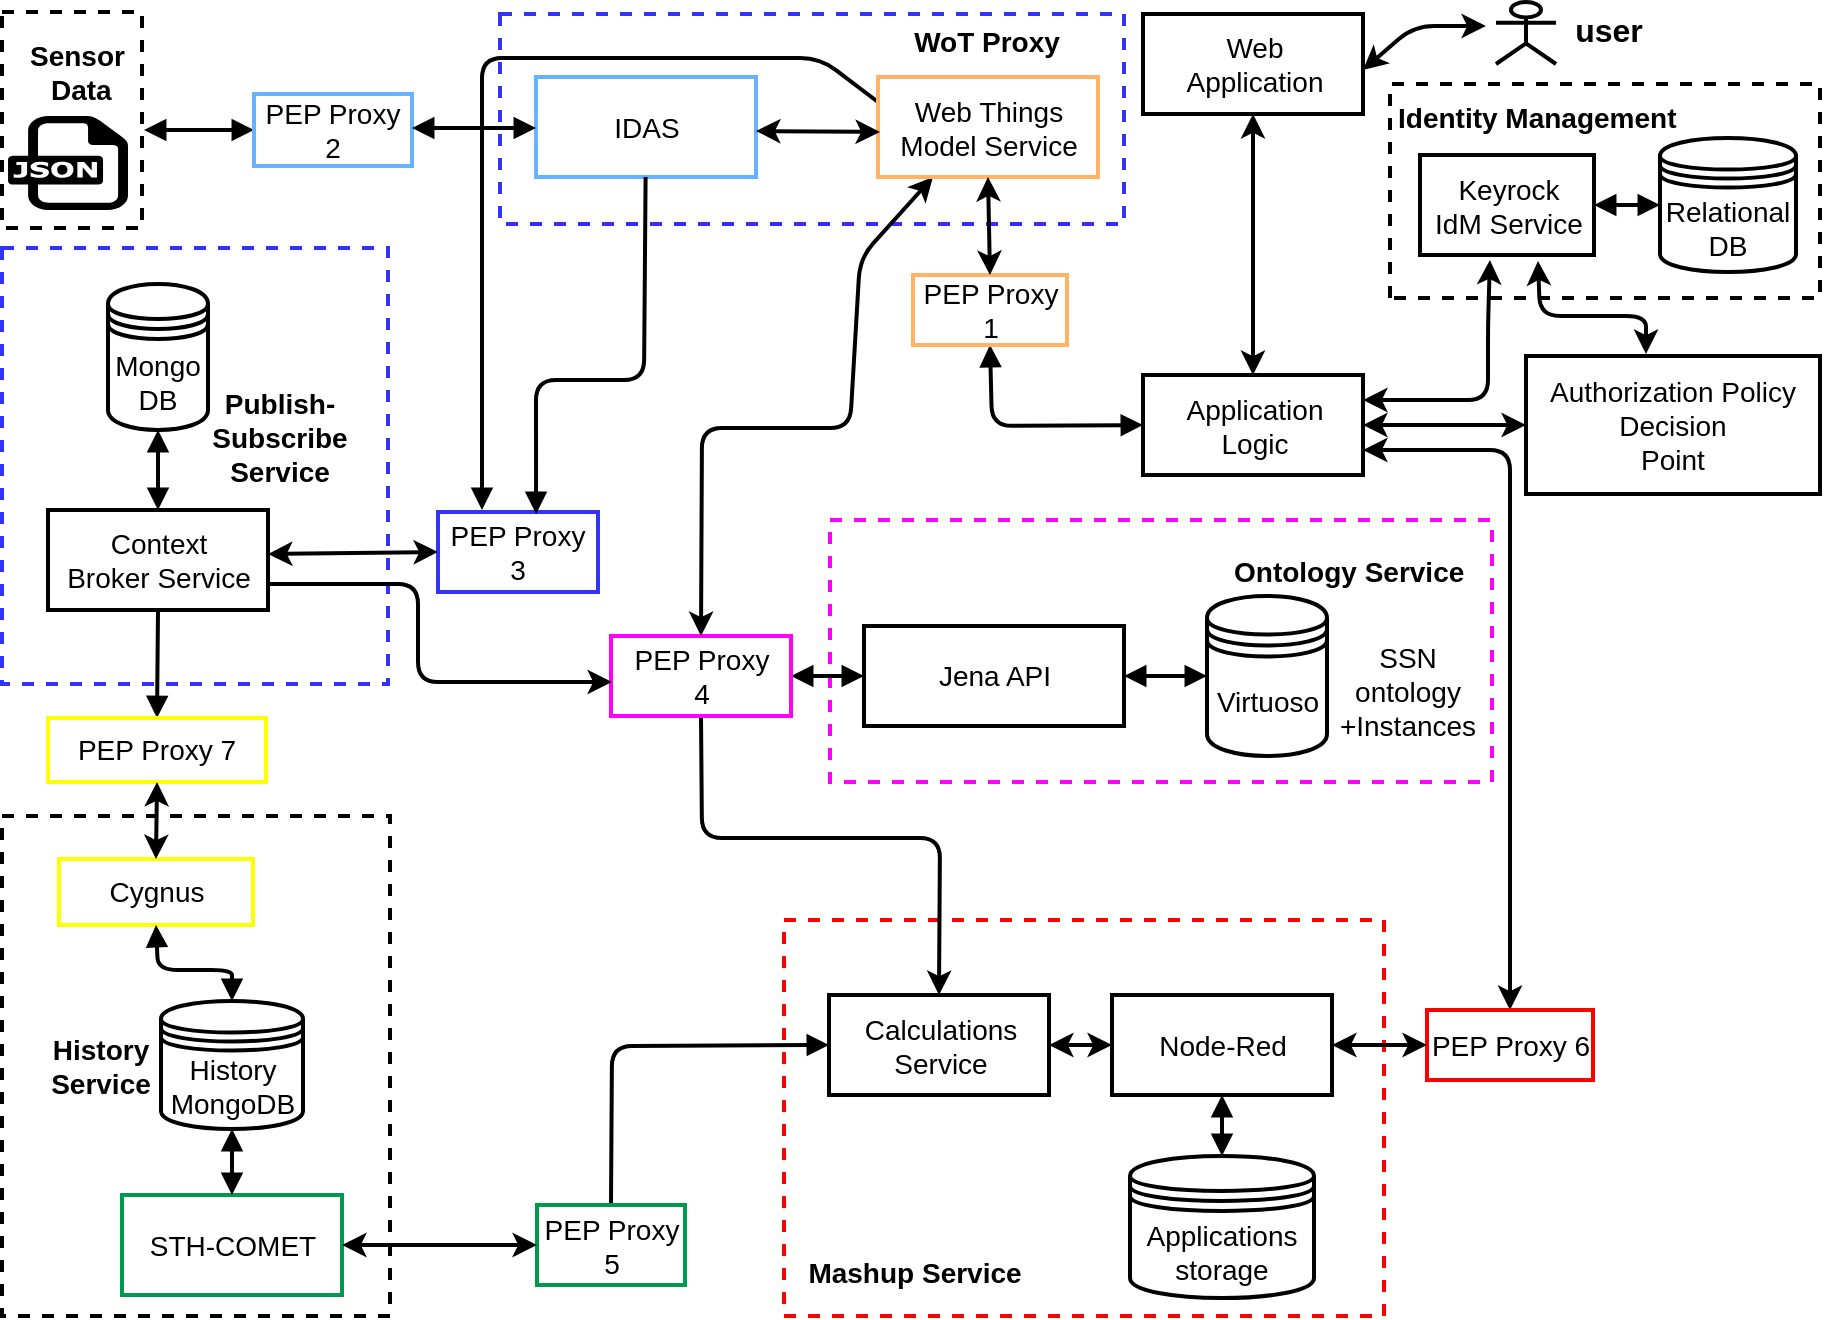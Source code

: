 <mxfile version="12.3.2" type="device" pages="1"><diagram id="S3J-200UauvjydiHUFSg" name="Page-1"><mxGraphModel dx="1106" dy="928" grid="0" gridSize="10" guides="1" tooltips="1" connect="1" arrows="1" fold="1" page="1" pageScale="1" pageWidth="1100" pageHeight="850" math="0" shadow="0"><root><mxCell id="0"/><mxCell id="1" parent="0"/><mxCell id="QMXzsDrr4-e2eE777tZP-18" value="" style="html=1;fontStyle=1;strokeWidth=2;strokeColor=#3333FF;fontSize=14;dashed=1;" parent="1" vertex="1"><mxGeometry x="341" y="107" width="312" height="105" as="geometry"/></mxCell><mxCell id="F23_arSBcMqNNU67kpDD-6" value="&lt;b style=&quot;font-size: 14px;&quot;&gt;History&lt;br style=&quot;font-size: 14px;&quot;&gt;Service&lt;/b&gt;" style="rounded=0;whiteSpace=wrap;html=1;gradientColor=none;spacingLeft=-95;fontSize=14;strokeWidth=2;dashed=1;" parent="1" vertex="1"><mxGeometry x="92" y="508" width="194" height="250" as="geometry"/></mxCell><mxCell id="F23_arSBcMqNNU67kpDD-1" value="&lt;div style=&quot;font-size: 14px;&quot;&gt;&lt;b style=&quot;line-height: 0%; font-size: 14px;&quot;&gt;&lt;font style=&quot;font-size: 14px;&quot;&gt;Ontology Service&lt;/font&gt;&lt;/b&gt;&lt;/div&gt;" style="rounded=0;whiteSpace=wrap;html=1;gradientColor=none;spacing=2;align=left;spacingTop=0;spacingBottom=80;spacingRight=0;spacingLeft=200;fontSize=14;strokeColor=#FF00FF;strokeWidth=2;dashed=1;" parent="1" vertex="1"><mxGeometry x="506" y="360" width="331" height="131" as="geometry"/></mxCell><mxCell id="MF8r7TYJZyMRA8t8aZ72-1" value="" style="html=1;fontStyle=1;strokeWidth=2;strokeColor=#3333FF;fontSize=14;dashed=1;" parent="1" vertex="1"><mxGeometry x="92" y="224" width="193" height="218" as="geometry"/></mxCell><mxCell id="TNMa80cz36dKfXm6TuQF-6" value="Web&lt;br&gt;Application" style="html=1;fontSize=14;strokeWidth=2;" parent="1" vertex="1"><mxGeometry x="662.5" y="107" width="110" height="50" as="geometry"/></mxCell><mxCell id="TNMa80cz36dKfXm6TuQF-9" value="Application&lt;br style=&quot;font-size: 14px;&quot;&gt;Logic" style="html=1;strokeWidth=2;fontSize=14;" parent="1" vertex="1"><mxGeometry x="662.5" y="287.5" width="110" height="50" as="geometry"/></mxCell><mxCell id="TNMa80cz36dKfXm6TuQF-15" value="" style="rounded=0;whiteSpace=wrap;html=1;dashed=1;strokeWidth=2;fontSize=14;" parent="1" vertex="1"><mxGeometry x="92" y="106" width="70" height="108" as="geometry"/></mxCell><mxCell id="TNMa80cz36dKfXm6TuQF-16" value="&lt;div style=&quot;text-align: center; font-size: 14px;&quot;&gt;&lt;span style=&quot;color: rgb(0, 0, 0); font-size: 14px;&quot;&gt;&lt;font style=&quot;font-size: 14px;&quot;&gt;Sensor&amp;nbsp;&lt;/font&gt;&lt;/span&gt;&lt;/div&gt;&lt;font color=&quot;#000000&quot; style=&quot;font-size: 14px;&quot;&gt;&lt;div style=&quot;text-align: center; font-size: 14px;&quot;&gt;&lt;span style=&quot;font-size: 14px;&quot;&gt;Data&lt;/span&gt;&lt;/div&gt;&lt;/font&gt;&lt;div style=&quot;text-align: center; font-size: 14px;&quot;&gt;&lt;br style=&quot;font-size: 14px;&quot;&gt;&lt;/div&gt;" style="text;html=1;align=left;verticalAlign=top;fontColor=#4277BB;shadow=0;dashed=0;strokeColor=none;fillColor=none;labelBackgroundColor=none;fontStyle=1;fontSize=14;spacingLeft=5;strokeWidth=2;" parent="1" vertex="1"><mxGeometry x="98.5" y="113" width="57" height="53" as="geometry"/></mxCell><mxCell id="TNMa80cz36dKfXm6TuQF-17" value="" style="dashed=0;outlineConnect=0;html=1;align=center;labelPosition=center;verticalLabelPosition=bottom;verticalAlign=top;shape=mxgraph.weblogos.json;strokeWidth=2;fontSize=14;" parent="1" vertex="1"><mxGeometry x="95" y="158" width="60" height="47" as="geometry"/></mxCell><mxCell id="TNMa80cz36dKfXm6TuQF-24" value="Context&lt;br style=&quot;font-size: 14px&quot;&gt;Broker Service" style="html=1;strokeWidth=2;fontSize=14;" parent="1" vertex="1"><mxGeometry x="115" y="355" width="110" height="50" as="geometry"/></mxCell><mxCell id="TNMa80cz36dKfXm6TuQF-29" value="Mongo&lt;br style=&quot;font-size: 14px&quot;&gt;DB" style="shape=datastore;whiteSpace=wrap;html=1;fontSize=14;strokeWidth=2;" parent="1" vertex="1"><mxGeometry x="145" y="242" width="50" height="73" as="geometry"/></mxCell><mxCell id="TNMa80cz36dKfXm6TuQF-30" value="" style="endArrow=block;startArrow=block;endFill=1;startFill=1;html=1;exitX=0.5;exitY=1;exitDx=0;exitDy=0;entryX=0.5;entryY=0;entryDx=0;entryDy=0;fontSize=14;strokeWidth=2;" parent="1" source="TNMa80cz36dKfXm6TuQF-29" target="TNMa80cz36dKfXm6TuQF-24" edge="1"><mxGeometry width="160" relative="1" as="geometry"><mxPoint x="446" y="324" as="sourcePoint"/><mxPoint x="446" y="364" as="targetPoint"/><Array as="points"><mxPoint x="170" y="334"/></Array></mxGeometry></mxCell><mxCell id="TNMa80cz36dKfXm6TuQF-31" value="Jena API" style="html=1;strokeWidth=2;fontSize=14;" parent="1" vertex="1"><mxGeometry x="523" y="413" width="130" height="50" as="geometry"/></mxCell><mxCell id="TNMa80cz36dKfXm6TuQF-35" value="" style="endArrow=block;startArrow=block;endFill=1;startFill=1;html=1;entryX=0;entryY=0.5;entryDx=0;entryDy=0;exitX=1;exitY=0.5;exitDx=0;exitDy=0;fontSize=14;strokeWidth=2;" parent="1" source="9JIQ09RScScNo8i3bgJ0-12" target="TNMa80cz36dKfXm6TuQF-31" edge="1"><mxGeometry width="160" relative="1" as="geometry"><mxPoint x="504.5" y="386" as="sourcePoint"/><mxPoint x="664.5" y="481" as="targetPoint"/></mxGeometry></mxCell><mxCell id="TNMa80cz36dKfXm6TuQF-37" value="Virtuoso" style="shape=datastore;whiteSpace=wrap;html=1;fontSize=14;strokeWidth=2;" parent="1" vertex="1"><mxGeometry x="694.5" y="398" width="60" height="80" as="geometry"/></mxCell><mxCell id="TNMa80cz36dKfXm6TuQF-38" value="" style="endArrow=block;startArrow=block;endFill=1;startFill=1;html=1;entryX=0;entryY=0.5;entryDx=0;entryDy=0;exitX=1;exitY=0.5;exitDx=0;exitDy=0;fontSize=14;strokeWidth=2;" parent="1" source="TNMa80cz36dKfXm6TuQF-31" target="TNMa80cz36dKfXm6TuQF-37" edge="1"><mxGeometry width="160" relative="1" as="geometry"><mxPoint x="614.5" y="471" as="sourcePoint"/><mxPoint x="774.5" y="471" as="targetPoint"/></mxGeometry></mxCell><mxCell id="TNMa80cz36dKfXm6TuQF-40" value="" style="html=1;strokeWidth=2;strokeColor=#FF0000;fontSize=14;dashed=1;" parent="1" vertex="1"><mxGeometry x="483" y="560" width="300" height="198" as="geometry"/></mxCell><mxCell id="TNMa80cz36dKfXm6TuQF-41" value="Mashup Service" style="text;align=center;fontStyle=1;verticalAlign=middle;spacingLeft=3;spacingRight=3;strokeColor=none;rotatable=0;points=[[0,0.5],[1,0.5]];portConstraint=eastwest;fontSize=14;strokeWidth=2;" parent="1" vertex="1"><mxGeometry x="508.5" y="722.5" width="80" height="26" as="geometry"/></mxCell><mxCell id="TNMa80cz36dKfXm6TuQF-42" value="Calculations&lt;br style=&quot;font-size: 14px;&quot;&gt;Service" style="html=1;strokeWidth=2;fontSize=14;" parent="1" vertex="1"><mxGeometry x="505.5" y="597.5" width="110" height="50" as="geometry"/></mxCell><mxCell id="TNMa80cz36dKfXm6TuQF-43" value="Node-Red" style="html=1;strokeWidth=2;fontSize=14;" parent="1" vertex="1"><mxGeometry x="647" y="597.5" width="110" height="50" as="geometry"/></mxCell><mxCell id="TNMa80cz36dKfXm6TuQF-44" value="Applications&lt;br style=&quot;font-size: 14px;&quot;&gt;storage" style="shape=datastore;whiteSpace=wrap;html=1;fontSize=14;strokeWidth=2;" parent="1" vertex="1"><mxGeometry x="656" y="678" width="92" height="71" as="geometry"/></mxCell><mxCell id="TNMa80cz36dKfXm6TuQF-45" value="" style="endArrow=block;startArrow=block;endFill=1;startFill=1;html=1;entryX=0.5;entryY=0;entryDx=0;entryDy=0;exitX=0.5;exitY=1;exitDx=0;exitDy=0;fontSize=14;strokeWidth=2;" parent="1" source="TNMa80cz36dKfXm6TuQF-43" target="TNMa80cz36dKfXm6TuQF-44" edge="1"><mxGeometry width="160" relative="1" as="geometry"><mxPoint x="212" y="704" as="sourcePoint"/><mxPoint x="372" y="704" as="targetPoint"/></mxGeometry></mxCell><mxCell id="TNMa80cz36dKfXm6TuQF-46" value="SSN ontology +Instances&lt;br style=&quot;font-size: 14px;&quot;&gt;" style="text;html=1;strokeColor=none;fillColor=none;align=center;verticalAlign=middle;whiteSpace=wrap;rounded=0;fontSize=14;strokeWidth=2;" parent="1" vertex="1"><mxGeometry x="759.5" y="411" width="70" height="70" as="geometry"/></mxCell><mxCell id="TNMa80cz36dKfXm6TuQF-52" value="" style="endArrow=none;startArrow=classic;html=1;entryX=0.5;entryY=1;entryDx=0;entryDy=0;exitX=0.5;exitY=0;exitDx=0;exitDy=0;fontSize=14;strokeWidth=2;endFill=0;" parent="1" source="TNMa80cz36dKfXm6TuQF-42" target="9JIQ09RScScNo8i3bgJ0-12" edge="1"><mxGeometry width="50" height="50" relative="1" as="geometry"><mxPoint x="312" y="564" as="sourcePoint"/><mxPoint x="362" y="514" as="targetPoint"/><Array as="points"><mxPoint x="561" y="519"/><mxPoint x="442" y="519"/></Array></mxGeometry></mxCell><mxCell id="TNMa80cz36dKfXm6TuQF-55" value="" style="endArrow=classic;startArrow=classic;html=1;entryX=1;entryY=0.75;entryDx=0;entryDy=0;exitX=0.5;exitY=0;exitDx=0;exitDy=0;fontSize=14;strokeWidth=2;startFill=1;" parent="1" source="9JIQ09RScScNo8i3bgJ0-13" target="TNMa80cz36dKfXm6TuQF-9" edge="1"><mxGeometry width="50" height="50" relative="1" as="geometry"><mxPoint x="812" y="554" as="sourcePoint"/><mxPoint x="862" y="504" as="targetPoint"/><Array as="points"><mxPoint x="846" y="529"/><mxPoint x="846" y="325"/></Array></mxGeometry></mxCell><mxCell id="fxAZ3RWvAtgdtgCPGxhq-4" value="Cygnus" style="html=1;strokeWidth=2;strokeColor=#FFFF00;fontSize=14;" parent="1" vertex="1"><mxGeometry x="120.5" y="529.5" width="97" height="33" as="geometry"/></mxCell><mxCell id="fxAZ3RWvAtgdtgCPGxhq-5" value="History MongoDB" style="shape=datastore;whiteSpace=wrap;html=1;fontSize=14;strokeWidth=2;" parent="1" vertex="1"><mxGeometry x="171.5" y="600.5" width="71" height="64" as="geometry"/></mxCell><mxCell id="fxAZ3RWvAtgdtgCPGxhq-6" value="" style="endArrow=block;startArrow=block;endFill=1;startFill=1;html=1;entryX=0.5;entryY=0;entryDx=0;entryDy=0;exitX=0.5;exitY=1;exitDx=0;exitDy=0;fontSize=14;strokeWidth=2;" parent="1" source="fxAZ3RWvAtgdtgCPGxhq-4" target="fxAZ3RWvAtgdtgCPGxhq-5" edge="1"><mxGeometry width="160" relative="1" as="geometry"><mxPoint x="112" y="594" as="sourcePoint"/><mxPoint x="272" y="594" as="targetPoint"/><Array as="points"><mxPoint x="170" y="585"/><mxPoint x="207" y="585"/></Array></mxGeometry></mxCell><mxCell id="fxAZ3RWvAtgdtgCPGxhq-9" value="" style="endArrow=none;startArrow=block;endFill=0;startFill=1;html=1;entryX=0.5;entryY=1;entryDx=0;entryDy=0;exitX=0.5;exitY=0;exitDx=0;exitDy=0;fontSize=14;strokeWidth=2;" parent="1" source="9JIQ09RScScNo8i3bgJ0-6" target="TNMa80cz36dKfXm6TuQF-24" edge="1"><mxGeometry width="160" relative="1" as="geometry"><mxPoint x="92" y="434" as="sourcePoint"/><mxPoint x="252" y="434" as="targetPoint"/><Array as="points"/></mxGeometry></mxCell><mxCell id="fxAZ3RWvAtgdtgCPGxhq-10" value="" style="endArrow=none;startArrow=block;endFill=0;startFill=1;html=1;exitX=0;exitY=0.5;exitDx=0;exitDy=0;entryX=0.5;entryY=0;entryDx=0;entryDy=0;fontSize=14;strokeWidth=2;" parent="1" source="TNMa80cz36dKfXm6TuQF-42" target="9JIQ09RScScNo8i3bgJ0-8" edge="1"><mxGeometry width="160" relative="1" as="geometry"><mxPoint x="475" y="644" as="sourcePoint"/><mxPoint x="352" y="662.5" as="targetPoint"/><Array as="points"><mxPoint x="397" y="623"/></Array></mxGeometry></mxCell><mxCell id="MHlusvZno6sU1RF02_x1-1" value="STH-COMET" style="html=1;strokeWidth=2;strokeColor=#00994D;fontSize=14;" parent="1" vertex="1"><mxGeometry x="152" y="697.5" width="110" height="50" as="geometry"/></mxCell><mxCell id="MHlusvZno6sU1RF02_x1-2" value="" style="endArrow=block;startArrow=block;endFill=1;startFill=1;html=1;fontSize=14;strokeWidth=2;" parent="1" source="fxAZ3RWvAtgdtgCPGxhq-5" target="MHlusvZno6sU1RF02_x1-1" edge="1"><mxGeometry width="160" relative="1" as="geometry"><mxPoint x="297" y="610" as="sourcePoint"/><mxPoint x="297" y="633" as="targetPoint"/></mxGeometry></mxCell><mxCell id="MF8r7TYJZyMRA8t8aZ72-2" value="&lt;b style=&quot;font-size: 14px;&quot;&gt;&lt;font style=&quot;font-size: 14px;&quot;&gt;Publish-&lt;br style=&quot;font-size: 14px;&quot;&gt;Subscribe&lt;br style=&quot;font-size: 14px;&quot;&gt;Service&lt;br style=&quot;font-size: 14px;&quot;&gt;&lt;/font&gt;&lt;/b&gt;" style="text;html=1;strokeColor=none;fillColor=none;align=center;verticalAlign=middle;whiteSpace=wrap;rounded=0;strokeWidth=2;fontSize=14;" parent="1" vertex="1"><mxGeometry x="213" y="310" width="36" height="18" as="geometry"/></mxCell><mxCell id="7Dv_Wo9YLFfv02zg3MYR-1" value="" style="endArrow=classic;startArrow=classic;html=1;entryX=0;entryY=0.5;entryDx=0;entryDy=0;exitX=1;exitY=0.5;exitDx=0;exitDy=0;fontSize=14;strokeWidth=2;" parent="1" source="TNMa80cz36dKfXm6TuQF-42" target="TNMa80cz36dKfXm6TuQF-43" edge="1"><mxGeometry width="50" height="50" relative="1" as="geometry"><mxPoint x="562" y="624" as="sourcePoint"/><mxPoint x="612" y="574" as="targetPoint"/></mxGeometry></mxCell><mxCell id="9JIQ09RScScNo8i3bgJ0-6" value="PEP Proxy 7" style="rounded=0;whiteSpace=wrap;html=1;strokeWidth=2;strokeColor=#FFFF00;fontSize=14;" parent="1" vertex="1"><mxGeometry x="115" y="459" width="109" height="32" as="geometry"/></mxCell><mxCell id="9JIQ09RScScNo8i3bgJ0-7" value="" style="endArrow=classic;startArrow=classic;html=1;entryX=0.5;entryY=1;entryDx=0;entryDy=0;exitX=0.5;exitY=0;exitDx=0;exitDy=0;fontSize=14;strokeWidth=2;" parent="1" source="fxAZ3RWvAtgdtgCPGxhq-4" target="9JIQ09RScScNo8i3bgJ0-6" edge="1"><mxGeometry width="50" height="50" relative="1" as="geometry"><mxPoint x="272" y="514" as="sourcePoint"/><mxPoint x="322" y="464" as="targetPoint"/></mxGeometry></mxCell><mxCell id="9JIQ09RScScNo8i3bgJ0-8" value="PEP Proxy 5" style="rounded=0;whiteSpace=wrap;html=1;strokeWidth=2;strokeColor=#00994D;fontSize=14;" parent="1" vertex="1"><mxGeometry x="359.5" y="702.5" width="74" height="40" as="geometry"/></mxCell><mxCell id="9JIQ09RScScNo8i3bgJ0-9" value="" style="endArrow=classic;startArrow=classic;html=1;entryX=0;entryY=0.5;entryDx=0;entryDy=0;exitX=1;exitY=0.5;exitDx=0;exitDy=0;fontSize=14;strokeWidth=2;" parent="1" source="MHlusvZno6sU1RF02_x1-1" target="9JIQ09RScScNo8i3bgJ0-8" edge="1"><mxGeometry width="50" height="50" relative="1" as="geometry"><mxPoint x="272" y="814" as="sourcePoint"/><mxPoint x="322" y="764" as="targetPoint"/></mxGeometry></mxCell><mxCell id="9JIQ09RScScNo8i3bgJ0-10" value="PEP Proxy 3" style="rounded=0;whiteSpace=wrap;html=1;strokeColor=#3333FF;strokeWidth=2;fontSize=14;" parent="1" vertex="1"><mxGeometry x="310" y="356" width="80" height="40" as="geometry"/></mxCell><mxCell id="9JIQ09RScScNo8i3bgJ0-11" value="" style="endArrow=classic;startArrow=classic;html=1;entryX=0;entryY=0.5;entryDx=0;entryDy=0;fontSize=14;strokeWidth=2;" parent="1" target="9JIQ09RScScNo8i3bgJ0-10" edge="1"><mxGeometry width="50" height="50" relative="1" as="geometry"><mxPoint x="225" y="377" as="sourcePoint"/><mxPoint x="302" y="344" as="targetPoint"/></mxGeometry></mxCell><mxCell id="9JIQ09RScScNo8i3bgJ0-12" value="PEP Proxy &lt;br&gt;4" style="rounded=0;whiteSpace=wrap;html=1;strokeWidth=2;strokeColor=#FF00FF;fontSize=14;" parent="1" vertex="1"><mxGeometry x="396.5" y="418" width="90" height="40" as="geometry"/></mxCell><mxCell id="9JIQ09RScScNo8i3bgJ0-13" value="PEP Proxy 6" style="rounded=0;whiteSpace=wrap;html=1;strokeColor=#FF0000;strokeWidth=2;fontSize=14;" parent="1" vertex="1"><mxGeometry x="804.5" y="605" width="83" height="35" as="geometry"/></mxCell><mxCell id="9JIQ09RScScNo8i3bgJ0-14" value="" style="endArrow=classic;startArrow=classic;html=1;entryX=0;entryY=0.5;entryDx=0;entryDy=0;exitX=1;exitY=0.5;exitDx=0;exitDy=0;fontSize=14;strokeWidth=2;" parent="1" source="TNMa80cz36dKfXm6TuQF-43" target="9JIQ09RScScNo8i3bgJ0-13" edge="1"><mxGeometry width="50" height="50" relative="1" as="geometry"><mxPoint x="792" y="714" as="sourcePoint"/><mxPoint x="842" y="664" as="targetPoint"/></mxGeometry></mxCell><mxCell id="9JIQ09RScScNo8i3bgJ0-16" value="" style="endArrow=classic;startArrow=classic;html=1;entryX=0.5;entryY=0;entryDx=0;entryDy=0;exitX=0.5;exitY=1;exitDx=0;exitDy=0;fontSize=14;strokeWidth=2;" parent="1" source="TNMa80cz36dKfXm6TuQF-6" target="TNMa80cz36dKfXm6TuQF-9" edge="1"><mxGeometry width="50" height="50" relative="1" as="geometry"><mxPoint x="682" y="244" as="sourcePoint"/><mxPoint x="732" y="194" as="targetPoint"/></mxGeometry></mxCell><mxCell id="YgeqKQiChchNLbCZi6-i-1" value="" style="endArrow=classic;html=1;entryX=1;entryY=0.5;entryDx=0;entryDy=0;fontSize=14;strokeWidth=2;startArrow=classic;startFill=1;" parent="1" edge="1"><mxGeometry width="50" height="50" relative="1" as="geometry"><mxPoint x="834" y="113" as="sourcePoint"/><mxPoint x="772.5" y="135" as="targetPoint"/><Array as="points"><mxPoint x="798" y="113"/></Array></mxGeometry></mxCell><mxCell id="YgeqKQiChchNLbCZi6-i-3" value="&lt;b style=&quot;font-size: 16px;&quot;&gt;user&lt;/b&gt;" style="text;html=1;align=center;verticalAlign=middle;resizable=0;points=[];;autosize=1;fontSize=16;strokeWidth=2;" parent="1" vertex="1"><mxGeometry x="873" y="103.5" width="44" height="23" as="geometry"/></mxCell><mxCell id="wBdPS_H0GwrAxvAAH7qB-1" value="Authorization Policy&lt;br style=&quot;font-size: 14px;&quot;&gt;Decision&lt;br style=&quot;font-size: 14px;&quot;&gt;Point" style="rounded=0;whiteSpace=wrap;html=1;fontSize=14;strokeWidth=2;" parent="1" vertex="1"><mxGeometry x="854" y="278" width="147" height="69" as="geometry"/></mxCell><mxCell id="wBdPS_H0GwrAxvAAH7qB-2" value="" style="endArrow=classic;startArrow=classic;html=1;entryX=1;entryY=0.5;entryDx=0;entryDy=0;exitX=0;exitY=0.5;exitDx=0;exitDy=0;fontSize=14;strokeWidth=2;" parent="1" source="wBdPS_H0GwrAxvAAH7qB-1" target="TNMa80cz36dKfXm6TuQF-9" edge="1"><mxGeometry width="50" height="50" relative="1" as="geometry"><mxPoint x="928" y="448" as="sourcePoint"/><mxPoint x="978" y="398" as="targetPoint"/></mxGeometry></mxCell><mxCell id="fxAZ3RWvAtgdtgCPGxhq-11" value="" style="endArrow=block;startArrow=none;endFill=1;startFill=0;html=1;fontSize=14;strokeWidth=2;exitX=0;exitY=0.25;exitDx=0;exitDy=0;" parent="1" edge="1" source="TNMa80cz36dKfXm6TuQF-2"><mxGeometry width="160" relative="1" as="geometry"><mxPoint x="547" y="61" as="sourcePoint"/><mxPoint x="332" y="355" as="targetPoint"/><Array as="points"><mxPoint x="501" y="129"/><mxPoint x="332" y="129"/></Array></mxGeometry></mxCell><mxCell id="TNMa80cz36dKfXm6TuQF-56" value="" style="endArrow=classic;startArrow=classic;html=1;fontSize=14;strokeWidth=2;entryX=0.25;entryY=1;entryDx=0;entryDy=0;exitX=0.5;exitY=0;exitDx=0;exitDy=0;" parent="1" target="TNMa80cz36dKfXm6TuQF-2" edge="1" source="9JIQ09RScScNo8i3bgJ0-12"><mxGeometry width="50" height="50" relative="1" as="geometry"><mxPoint x="447" y="419" as="sourcePoint"/><mxPoint x="524" y="180" as="targetPoint"/><Array as="points"><mxPoint x="442" y="314"/><mxPoint x="516" y="314"/><mxPoint x="521" y="229"/></Array></mxGeometry></mxCell><mxCell id="TNMa80cz36dKfXm6TuQF-20" value="" style="endArrow=block;startArrow=block;endFill=1;startFill=1;html=1;entryX=0;entryY=0.5;entryDx=0;entryDy=0;exitX=0.5;exitY=1;exitDx=0;exitDy=0;fontSize=14;strokeWidth=2;" parent="1" source="9JIQ09RScScNo8i3bgJ0-1" target="TNMa80cz36dKfXm6TuQF-9" edge="1"><mxGeometry width="160" relative="1" as="geometry"><mxPoint x="512" y="284" as="sourcePoint"/><mxPoint x="632" y="334" as="targetPoint"/><Array as="points"><mxPoint x="587" y="313"/></Array></mxGeometry></mxCell><mxCell id="TNMa80cz36dKfXm6TuQF-19" value="" style="endArrow=block;startArrow=block;endFill=1;startFill=1;html=1;entryX=0;entryY=0.5;entryDx=0;entryDy=0;fontSize=14;strokeWidth=2;" parent="1" target="9JIQ09RScScNo8i3bgJ0-3" edge="1"><mxGeometry x="-0.513" y="44" width="160" relative="1" as="geometry"><mxPoint x="163" y="165" as="sourcePoint"/><mxPoint x="352" y="274" as="targetPoint"/><mxPoint as="offset"/><Array as="points"/></mxGeometry></mxCell><mxCell id="TNMa80cz36dKfXm6TuQF-2" value="Web Things&lt;br style=&quot;font-size: 14px;&quot;&gt;Model Service" style="html=1;strokeColor=#FFB366;strokeWidth=2;fontSize=14;" parent="1" vertex="1"><mxGeometry x="530" y="138.5" width="110" height="50" as="geometry"/></mxCell><mxCell id="TNMa80cz36dKfXm6TuQF-3" value="IDAS" style="html=1;strokeWidth=2;strokeColor=#66B2FF;fontSize=14;" parent="1" vertex="1"><mxGeometry x="359" y="138.5" width="110" height="50" as="geometry"/></mxCell><mxCell id="TNMa80cz36dKfXm6TuQF-8" value="&lt;b style=&quot;font-size: 14px;&quot;&gt;&lt;font style=&quot;font-size: 14px;&quot;&gt;WoT Proxy&lt;/font&gt;&lt;/b&gt;" style="text;html=1;strokeColor=none;fillColor=none;align=center;verticalAlign=middle;whiteSpace=wrap;rounded=0;strokeWidth=2;fontSize=14;" parent="1" vertex="1"><mxGeometry x="535" y="111" width="99" height="20" as="geometry"/></mxCell><mxCell id="9JIQ09RScScNo8i3bgJ0-1" value="PEP Proxy 1" style="rounded=0;whiteSpace=wrap;html=1;strokeWidth=2;strokeColor=#FFB366;fontSize=14;" parent="1" vertex="1"><mxGeometry x="547.5" y="237.5" width="77" height="35" as="geometry"/></mxCell><mxCell id="9JIQ09RScScNo8i3bgJ0-2" value="" style="endArrow=classic;startArrow=classic;html=1;entryX=0.5;entryY=1;entryDx=0;entryDy=0;exitX=0.5;exitY=0;exitDx=0;exitDy=0;fontSize=14;strokeWidth=2;" parent="1" source="9JIQ09RScScNo8i3bgJ0-1" target="TNMa80cz36dKfXm6TuQF-2" edge="1"><mxGeometry width="50" height="50" relative="1" as="geometry"><mxPoint x="519" y="269.5" as="sourcePoint"/><mxPoint x="569" y="219.5" as="targetPoint"/></mxGeometry></mxCell><mxCell id="9JIQ09RScScNo8i3bgJ0-3" value="PEP Proxy 2" style="rounded=0;whiteSpace=wrap;html=1;strokeWidth=2;strokeColor=#66B2FF;fontSize=14;" parent="1" vertex="1"><mxGeometry x="218" y="147" width="79" height="36" as="geometry"/></mxCell><mxCell id="TNMa80cz36dKfXm6TuQF-27" value="" style="endArrow=none;startArrow=block;endFill=0;startFill=1;html=1;exitX=0.613;exitY=0.025;exitDx=0;exitDy=0;fontSize=14;strokeWidth=2;exitPerimeter=0;" parent="1" source="9JIQ09RScScNo8i3bgJ0-10" edge="1" target="TNMa80cz36dKfXm6TuQF-3"><mxGeometry width="160" relative="1" as="geometry"><mxPoint x="309" y="358.5" as="sourcePoint"/><mxPoint x="436" y="89" as="targetPoint"/><Array as="points"><mxPoint x="359" y="290"/><mxPoint x="413" y="290"/></Array></mxGeometry></mxCell><mxCell id="MF8r7TYJZyMRA8t8aZ72-4" value="" style="html=1;fontStyle=1;strokeWidth=2;rotation=-90;fontSize=14;dashed=1;" parent="1" vertex="1"><mxGeometry x="840" y="88" width="107" height="215" as="geometry"/></mxCell><mxCell id="TNMa80cz36dKfXm6TuQF-47" value="Keyrock&lt;br&gt;IdM Service" style="html=1;strokeWidth=2;fontSize=14;" parent="1" vertex="1"><mxGeometry x="801" y="177.5" width="87" height="50" as="geometry"/></mxCell><mxCell id="TNMa80cz36dKfXm6TuQF-48" value="Relational&lt;br style=&quot;font-size: 14px;&quot;&gt;DB" style="shape=datastore;whiteSpace=wrap;html=1;fontSize=14;strokeWidth=2;" parent="1" vertex="1"><mxGeometry x="921" y="169" width="68" height="67" as="geometry"/></mxCell><mxCell id="TNMa80cz36dKfXm6TuQF-49" value="" style="endArrow=block;startArrow=block;endFill=1;startFill=1;html=1;entryX=0;entryY=0.5;entryDx=0;entryDy=0;exitX=1;exitY=0.5;exitDx=0;exitDy=0;fontSize=14;strokeWidth=2;" parent="1" source="TNMa80cz36dKfXm6TuQF-47" target="TNMa80cz36dKfXm6TuQF-48" edge="1"><mxGeometry width="160" relative="1" as="geometry"><mxPoint x="683" y="319.943" as="sourcePoint"/><mxPoint x="843" y="319.943" as="targetPoint"/></mxGeometry></mxCell><mxCell id="MF8r7TYJZyMRA8t8aZ72-6" value="&lt;b style=&quot;font-size: 14px&quot;&gt;Identity Management&lt;/b&gt;" style="text;html=1;fontSize=14;strokeWidth=2;" parent="1" vertex="1"><mxGeometry x="788" y="144" width="172" height="30" as="geometry"/></mxCell><mxCell id="TNMa80cz36dKfXm6TuQF-54" value="" style="endArrow=classic;startArrow=classic;html=1;entryX=1;entryY=0.25;entryDx=0;entryDy=0;fontSize=14;strokeWidth=2;exitX=0.402;exitY=1.05;exitDx=0;exitDy=0;exitPerimeter=0;" parent="1" source="TNMa80cz36dKfXm6TuQF-47" target="TNMa80cz36dKfXm6TuQF-9" edge="1"><mxGeometry width="50" height="50" relative="1" as="geometry"><mxPoint x="816" y="244" as="sourcePoint"/><mxPoint x="172" y="444" as="targetPoint"/><Array as="points"><mxPoint x="835" y="262"/><mxPoint x="835" y="300"/></Array></mxGeometry></mxCell><mxCell id="QMXzsDrr4-e2eE777tZP-17" value="" style="endArrow=classic;startArrow=classic;endFill=1;startFill=1;html=1;fontSize=14;strokeWidth=2;" parent="1" edge="1"><mxGeometry width="160" relative="1" as="geometry"><mxPoint x="860" y="230.5" as="sourcePoint"/><mxPoint x="914" y="277" as="targetPoint"/><Array as="points"><mxPoint x="861" y="258"/><mxPoint x="914" y="258"/></Array></mxGeometry></mxCell><mxCell id="QMXzsDrr4-e2eE777tZP-20" value="" style="shape=umlActor;verticalLabelPosition=bottom;labelBackgroundColor=#ffffff;verticalAlign=top;html=1;outlineConnect=0;fontSize=16;strokeWidth=2;" parent="1" vertex="1"><mxGeometry x="839" y="101" width="30" height="31" as="geometry"/></mxCell><mxCell id="1A6-TUyEWl14BM85zXz_-1" value="" style="endArrow=none;startArrow=classic;html=1;fontSize=14;strokeWidth=2;endFill=0;" parent="1" edge="1"><mxGeometry width="50" height="50" relative="1" as="geometry"><mxPoint x="397" y="441" as="sourcePoint"/><mxPoint x="225" y="392" as="targetPoint"/><Array as="points"><mxPoint x="300" y="441"/><mxPoint x="300" y="392"/></Array></mxGeometry></mxCell><mxCell id="vnXdqtCa196TDV6i118t-2" value="" style="endArrow=classic;startArrow=classic;html=1;exitX=1;exitY=0.5;exitDx=0;exitDy=0;fontSize=14;strokeWidth=2;" edge="1" parent="1"><mxGeometry width="50" height="50" relative="1" as="geometry"><mxPoint x="469" y="165.5" as="sourcePoint"/><mxPoint x="531" y="166" as="targetPoint"/></mxGeometry></mxCell><mxCell id="vnXdqtCa196TDV6i118t-4" value="" style="endArrow=block;startArrow=block;endFill=1;startFill=1;html=1;fontSize=14;strokeWidth=2;" edge="1" parent="1"><mxGeometry x="-0.513" y="44" width="160" relative="1" as="geometry"><mxPoint x="297" y="164" as="sourcePoint"/><mxPoint x="359" y="164" as="targetPoint"/><mxPoint as="offset"/><Array as="points"/></mxGeometry></mxCell></root></mxGraphModel></diagram></mxfile>